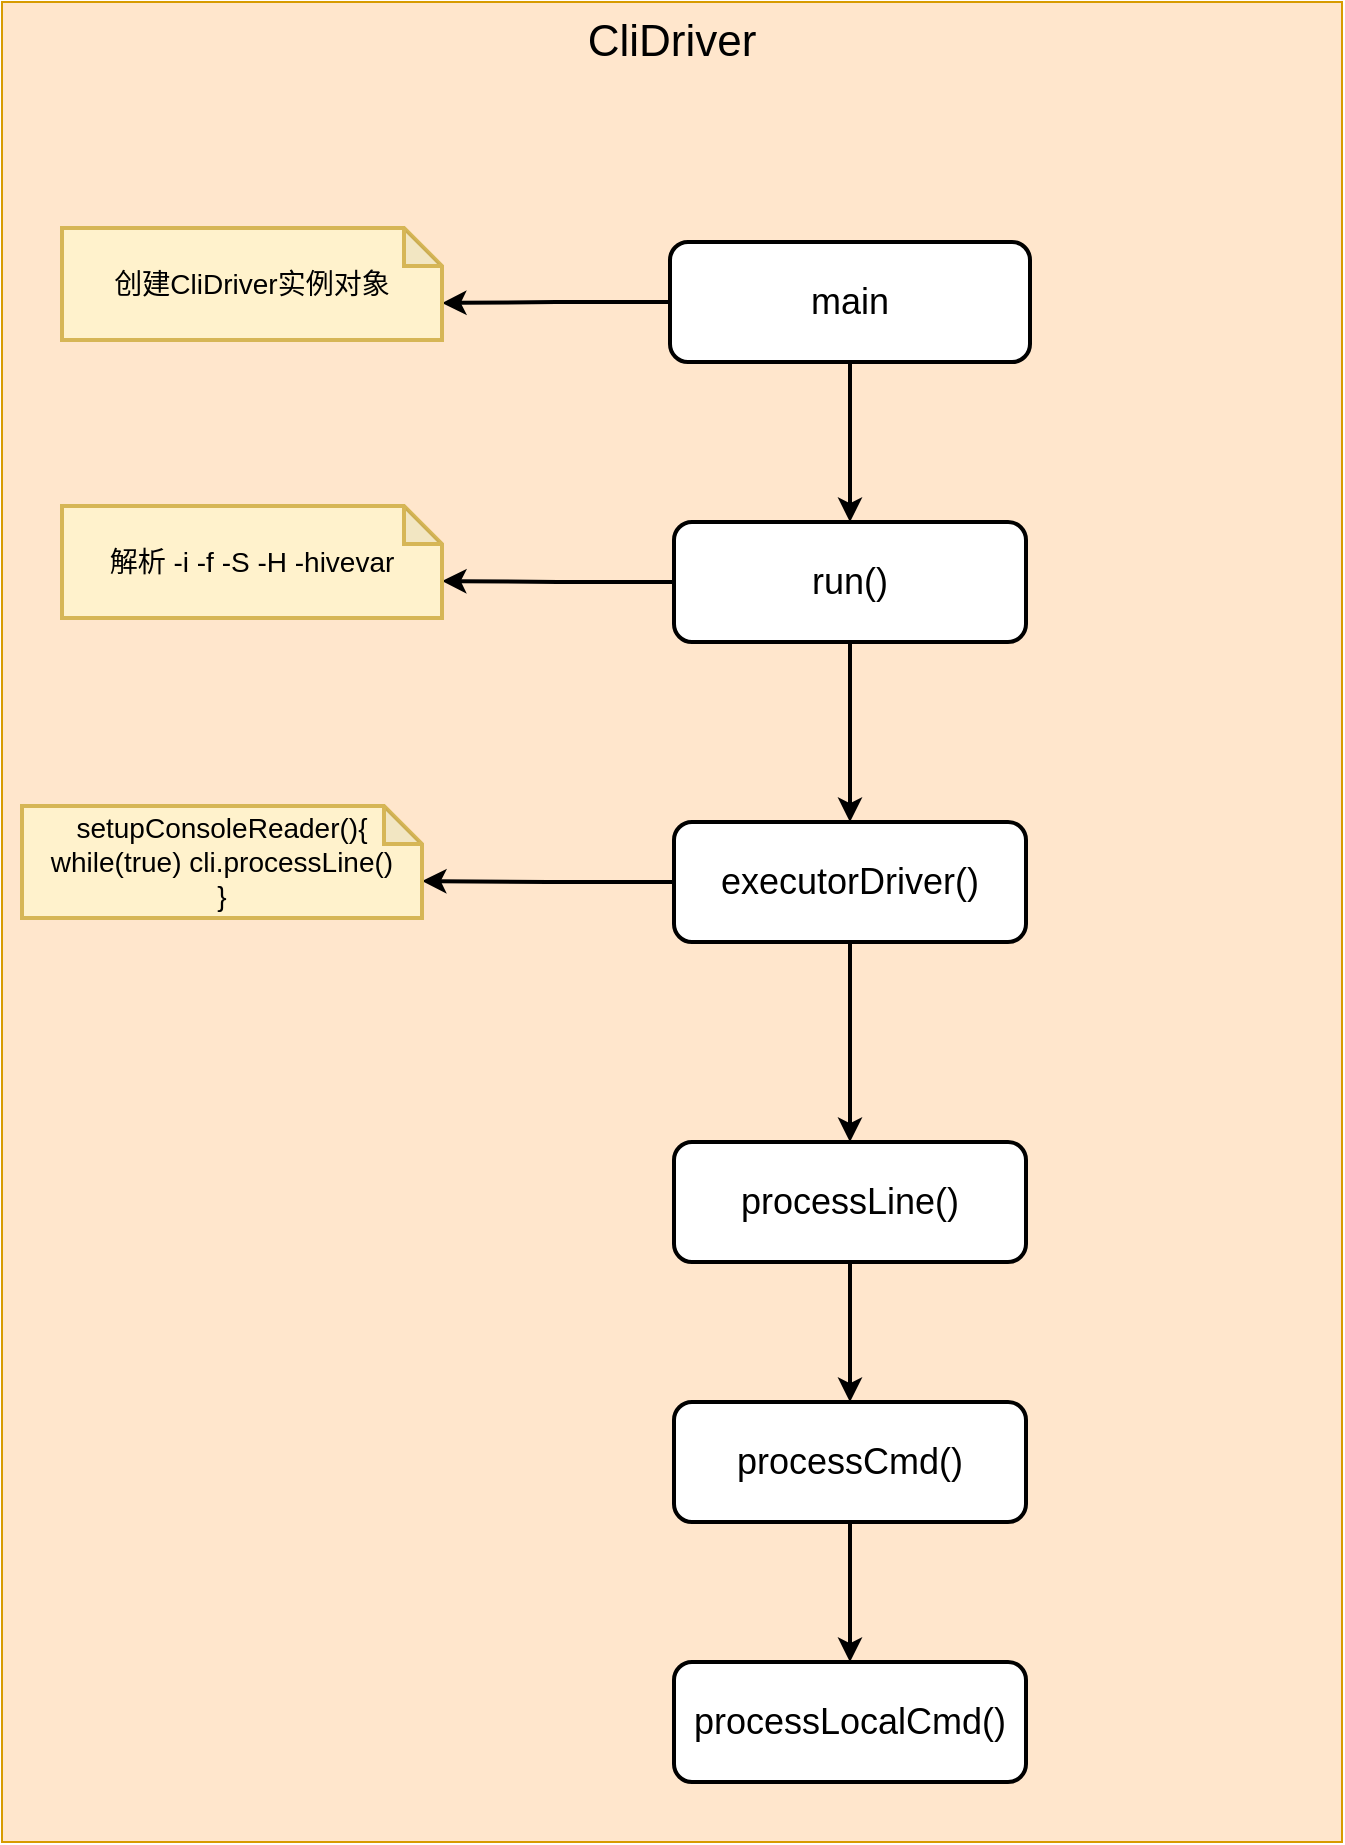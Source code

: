 <mxfile version="16.1.0" type="github">
  <diagram id="gnd1z-vkEwB7StJ_hXZW" name="第 1 页">
    <mxGraphModel dx="1518" dy="406" grid="1" gridSize="10" guides="1" tooltips="1" connect="1" arrows="1" fold="1" page="1" pageScale="1" pageWidth="827" pageHeight="1169" math="0" shadow="0">
      <root>
        <mxCell id="0" />
        <mxCell id="1" parent="0" />
        <mxCell id="P39CHDQhXrutCx_nGXNt-1" value="CliDriver" style="rounded=0;whiteSpace=wrap;html=1;fillColor=#ffe6cc;strokeColor=#d79b00;fontSize=22;verticalAlign=top;" vertex="1" parent="1">
          <mxGeometry x="-90" y="50" width="670" height="920" as="geometry" />
        </mxCell>
        <mxCell id="P39CHDQhXrutCx_nGXNt-8" style="edgeStyle=orthogonalEdgeStyle;rounded=0;orthogonalLoop=1;jettySize=auto;html=1;fontSize=18;strokeWidth=2;" edge="1" parent="1" source="P39CHDQhXrutCx_nGXNt-2" target="P39CHDQhXrutCx_nGXNt-3">
          <mxGeometry relative="1" as="geometry" />
        </mxCell>
        <mxCell id="P39CHDQhXrutCx_nGXNt-14" style="edgeStyle=orthogonalEdgeStyle;rounded=0;orthogonalLoop=1;jettySize=auto;html=1;entryX=0;entryY=0;entryDx=190;entryDy=37.5;entryPerimeter=0;fontSize=14;strokeWidth=2;" edge="1" parent="1" source="P39CHDQhXrutCx_nGXNt-2" target="P39CHDQhXrutCx_nGXNt-13">
          <mxGeometry relative="1" as="geometry" />
        </mxCell>
        <mxCell id="P39CHDQhXrutCx_nGXNt-2" value="main" style="rounded=1;whiteSpace=wrap;html=1;fontSize=18;strokeWidth=2;" vertex="1" parent="1">
          <mxGeometry x="244" y="170" width="180" height="60" as="geometry" />
        </mxCell>
        <mxCell id="P39CHDQhXrutCx_nGXNt-9" style="edgeStyle=orthogonalEdgeStyle;rounded=0;orthogonalLoop=1;jettySize=auto;html=1;entryX=0.5;entryY=0;entryDx=0;entryDy=0;fontSize=18;strokeWidth=2;" edge="1" parent="1" source="P39CHDQhXrutCx_nGXNt-3" target="P39CHDQhXrutCx_nGXNt-4">
          <mxGeometry relative="1" as="geometry" />
        </mxCell>
        <mxCell id="P39CHDQhXrutCx_nGXNt-16" style="edgeStyle=orthogonalEdgeStyle;rounded=0;orthogonalLoop=1;jettySize=auto;html=1;entryX=0;entryY=0;entryDx=190;entryDy=37.5;entryPerimeter=0;fontSize=14;strokeWidth=2;" edge="1" parent="1" source="P39CHDQhXrutCx_nGXNt-3" target="P39CHDQhXrutCx_nGXNt-15">
          <mxGeometry relative="1" as="geometry" />
        </mxCell>
        <mxCell id="P39CHDQhXrutCx_nGXNt-3" value="run()" style="rounded=1;whiteSpace=wrap;html=1;fontSize=18;strokeWidth=2;" vertex="1" parent="1">
          <mxGeometry x="246" y="310" width="176" height="60" as="geometry" />
        </mxCell>
        <mxCell id="P39CHDQhXrutCx_nGXNt-10" style="edgeStyle=orthogonalEdgeStyle;rounded=0;orthogonalLoop=1;jettySize=auto;html=1;fontSize=18;strokeWidth=2;" edge="1" parent="1" source="P39CHDQhXrutCx_nGXNt-4" target="P39CHDQhXrutCx_nGXNt-5">
          <mxGeometry relative="1" as="geometry" />
        </mxCell>
        <mxCell id="P39CHDQhXrutCx_nGXNt-18" style="edgeStyle=orthogonalEdgeStyle;rounded=0;orthogonalLoop=1;jettySize=auto;html=1;entryX=0;entryY=0;entryDx=200;entryDy=37.5;entryPerimeter=0;fontSize=14;strokeWidth=2;" edge="1" parent="1" source="P39CHDQhXrutCx_nGXNt-4" target="P39CHDQhXrutCx_nGXNt-17">
          <mxGeometry relative="1" as="geometry" />
        </mxCell>
        <mxCell id="P39CHDQhXrutCx_nGXNt-4" value="executorDriver()" style="rounded=1;whiteSpace=wrap;html=1;fontSize=18;strokeWidth=2;" vertex="1" parent="1">
          <mxGeometry x="246" y="460" width="176" height="60" as="geometry" />
        </mxCell>
        <mxCell id="P39CHDQhXrutCx_nGXNt-11" style="edgeStyle=orthogonalEdgeStyle;rounded=0;orthogonalLoop=1;jettySize=auto;html=1;entryX=0.5;entryY=0;entryDx=0;entryDy=0;fontSize=18;strokeWidth=2;" edge="1" parent="1" source="P39CHDQhXrutCx_nGXNt-5" target="P39CHDQhXrutCx_nGXNt-6">
          <mxGeometry relative="1" as="geometry" />
        </mxCell>
        <mxCell id="P39CHDQhXrutCx_nGXNt-5" value="processLine()" style="rounded=1;whiteSpace=wrap;html=1;fontSize=18;strokeWidth=2;" vertex="1" parent="1">
          <mxGeometry x="246" y="620" width="176" height="60" as="geometry" />
        </mxCell>
        <mxCell id="P39CHDQhXrutCx_nGXNt-12" style="edgeStyle=orthogonalEdgeStyle;rounded=0;orthogonalLoop=1;jettySize=auto;html=1;entryX=0.5;entryY=0;entryDx=0;entryDy=0;fontSize=18;strokeWidth=2;" edge="1" parent="1" source="P39CHDQhXrutCx_nGXNt-6" target="P39CHDQhXrutCx_nGXNt-7">
          <mxGeometry relative="1" as="geometry" />
        </mxCell>
        <mxCell id="P39CHDQhXrutCx_nGXNt-6" value="processCmd()" style="rounded=1;whiteSpace=wrap;html=1;fontSize=18;strokeWidth=2;" vertex="1" parent="1">
          <mxGeometry x="246" y="750" width="176" height="60" as="geometry" />
        </mxCell>
        <mxCell id="P39CHDQhXrutCx_nGXNt-7" value="processLocalCmd()" style="rounded=1;whiteSpace=wrap;html=1;fontSize=18;strokeWidth=2;" vertex="1" parent="1">
          <mxGeometry x="246" y="880" width="176" height="60" as="geometry" />
        </mxCell>
        <mxCell id="P39CHDQhXrutCx_nGXNt-13" value="创建CliDriver实例对象" style="shape=note;whiteSpace=wrap;html=1;backgroundOutline=1;darkOpacity=0.05;fontSize=14;strokeWidth=2;fillColor=#fff2cc;strokeColor=#d6b656;size=19;" vertex="1" parent="1">
          <mxGeometry x="-60" y="163" width="190" height="56" as="geometry" />
        </mxCell>
        <mxCell id="P39CHDQhXrutCx_nGXNt-15" value="解析 -i -f -S -H -hivevar" style="shape=note;whiteSpace=wrap;html=1;backgroundOutline=1;darkOpacity=0.05;fontSize=14;strokeWidth=2;fillColor=#fff2cc;strokeColor=#d6b656;size=19;" vertex="1" parent="1">
          <mxGeometry x="-60" y="302" width="190" height="56" as="geometry" />
        </mxCell>
        <mxCell id="P39CHDQhXrutCx_nGXNt-17" value="setupConsoleReader(){&lt;br&gt;while(true) cli.processLine()&lt;br&gt;}" style="shape=note;whiteSpace=wrap;html=1;backgroundOutline=1;darkOpacity=0.05;fontSize=14;strokeWidth=2;fillColor=#fff2cc;strokeColor=#d6b656;size=19;" vertex="1" parent="1">
          <mxGeometry x="-80" y="452" width="200" height="56" as="geometry" />
        </mxCell>
      </root>
    </mxGraphModel>
  </diagram>
</mxfile>
